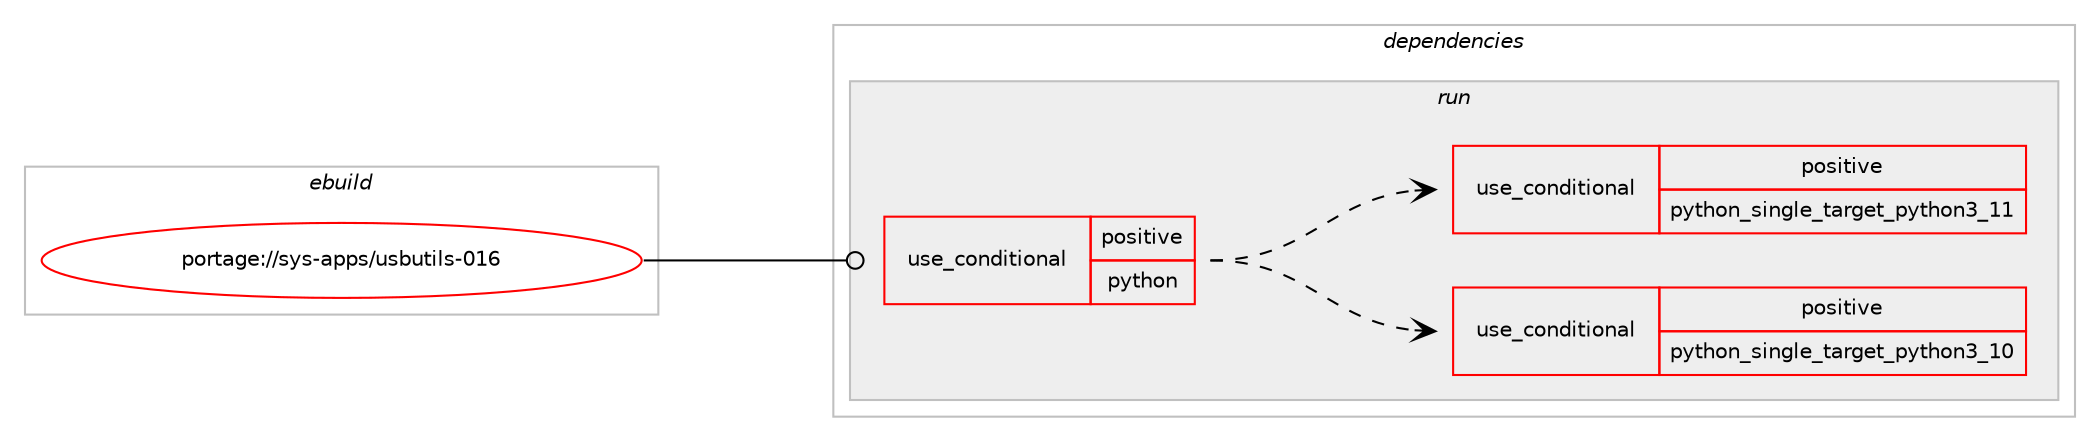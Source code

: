 digraph prolog {

# *************
# Graph options
# *************

newrank=true;
concentrate=true;
compound=true;
graph [rankdir=LR,fontname=Helvetica,fontsize=10,ranksep=1.5];#, ranksep=2.5, nodesep=0.2];
edge  [arrowhead=vee];
node  [fontname=Helvetica,fontsize=10];

# **********
# The ebuild
# **********

subgraph cluster_leftcol {
color=gray;
rank=same;
label=<<i>ebuild</i>>;
id [label="portage://sys-apps/usbutils-016", color=red, width=4, href="../sys-apps/usbutils-016.svg"];
}

# ****************
# The dependencies
# ****************

subgraph cluster_midcol {
color=gray;
label=<<i>dependencies</i>>;
subgraph cluster_compile {
fillcolor="#eeeeee";
style=filled;
label=<<i>compile</i>>;
# *** BEGIN UNKNOWN DEPENDENCY TYPE (TODO) ***
# id -> package_dependency(portage://sys-apps/usbutils-016,install,no,virtual,libudev,none,[,,],any_same_slot,[])
# *** END UNKNOWN DEPENDENCY TYPE (TODO) ***

# *** BEGIN UNKNOWN DEPENDENCY TYPE (TODO) ***
# id -> package_dependency(portage://sys-apps/usbutils-016,install,no,virtual,libusb,none,[,,],[slot(1),equal],[])
# *** END UNKNOWN DEPENDENCY TYPE (TODO) ***

}
subgraph cluster_compileandrun {
fillcolor="#eeeeee";
style=filled;
label=<<i>compile and run</i>>;
}
subgraph cluster_run {
fillcolor="#eeeeee";
style=filled;
label=<<i>run</i>>;
subgraph cond13360 {
dependency19864 [label=<<TABLE BORDER="0" CELLBORDER="1" CELLSPACING="0" CELLPADDING="4"><TR><TD ROWSPAN="3" CELLPADDING="10">use_conditional</TD></TR><TR><TD>positive</TD></TR><TR><TD>python</TD></TR></TABLE>>, shape=none, color=red];
subgraph cond13361 {
dependency19865 [label=<<TABLE BORDER="0" CELLBORDER="1" CELLSPACING="0" CELLPADDING="4"><TR><TD ROWSPAN="3" CELLPADDING="10">use_conditional</TD></TR><TR><TD>positive</TD></TR><TR><TD>python_single_target_python3_10</TD></TR></TABLE>>, shape=none, color=red];
# *** BEGIN UNKNOWN DEPENDENCY TYPE (TODO) ***
# dependency19865 -> package_dependency(portage://sys-apps/usbutils-016,run,no,dev-lang,python,none,[,,],[slot(3.10)],[])
# *** END UNKNOWN DEPENDENCY TYPE (TODO) ***

}
dependency19864:e -> dependency19865:w [weight=20,style="dashed",arrowhead="vee"];
subgraph cond13362 {
dependency19866 [label=<<TABLE BORDER="0" CELLBORDER="1" CELLSPACING="0" CELLPADDING="4"><TR><TD ROWSPAN="3" CELLPADDING="10">use_conditional</TD></TR><TR><TD>positive</TD></TR><TR><TD>python_single_target_python3_11</TD></TR></TABLE>>, shape=none, color=red];
# *** BEGIN UNKNOWN DEPENDENCY TYPE (TODO) ***
# dependency19866 -> package_dependency(portage://sys-apps/usbutils-016,run,no,dev-lang,python,none,[,,],[slot(3.11)],[])
# *** END UNKNOWN DEPENDENCY TYPE (TODO) ***

}
dependency19864:e -> dependency19866:w [weight=20,style="dashed",arrowhead="vee"];
# *** BEGIN UNKNOWN DEPENDENCY TYPE (TODO) ***
# dependency19864 -> package_dependency(portage://sys-apps/usbutils-016,run,no,sys-apps,hwdata,none,[,,],[],[])
# *** END UNKNOWN DEPENDENCY TYPE (TODO) ***

}
id:e -> dependency19864:w [weight=20,style="solid",arrowhead="odot"];
# *** BEGIN UNKNOWN DEPENDENCY TYPE (TODO) ***
# id -> package_dependency(portage://sys-apps/usbutils-016,run,no,virtual,libudev,none,[,,],any_same_slot,[])
# *** END UNKNOWN DEPENDENCY TYPE (TODO) ***

# *** BEGIN UNKNOWN DEPENDENCY TYPE (TODO) ***
# id -> package_dependency(portage://sys-apps/usbutils-016,run,no,virtual,libusb,none,[,,],[slot(1),equal],[])
# *** END UNKNOWN DEPENDENCY TYPE (TODO) ***

}
}

# **************
# The candidates
# **************

subgraph cluster_choices {
rank=same;
color=gray;
label=<<i>candidates</i>>;

}

}
